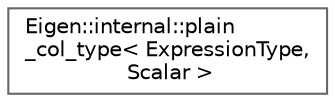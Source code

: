 digraph "类继承关系图"
{
 // LATEX_PDF_SIZE
  bgcolor="transparent";
  edge [fontname=Helvetica,fontsize=10,labelfontname=Helvetica,labelfontsize=10];
  node [fontname=Helvetica,fontsize=10,shape=box,height=0.2,width=0.4];
  rankdir="LR";
  Node0 [id="Node000000",label="Eigen::internal::plain\l_col_type\< ExpressionType,\l Scalar \>",height=0.2,width=0.4,color="grey40", fillcolor="white", style="filled",URL="$struct_eigen_1_1internal_1_1plain__col__type.html",tooltip=" "];
}
